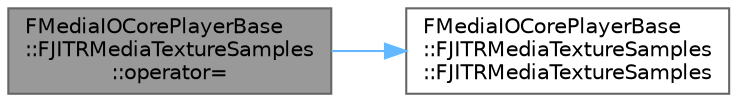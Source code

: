 digraph "FMediaIOCorePlayerBase::FJITRMediaTextureSamples::operator="
{
 // INTERACTIVE_SVG=YES
 // LATEX_PDF_SIZE
  bgcolor="transparent";
  edge [fontname=Helvetica,fontsize=10,labelfontname=Helvetica,labelfontsize=10];
  node [fontname=Helvetica,fontsize=10,shape=box,height=0.2,width=0.4];
  rankdir="LR";
  Node1 [id="Node000001",label="FMediaIOCorePlayerBase\l::FJITRMediaTextureSamples\l::operator=",height=0.2,width=0.4,color="gray40", fillcolor="grey60", style="filled", fontcolor="black",tooltip=" "];
  Node1 -> Node2 [id="edge1_Node000001_Node000002",color="steelblue1",style="solid",tooltip=" "];
  Node2 [id="Node000002",label="FMediaIOCorePlayerBase\l::FJITRMediaTextureSamples\l::FJITRMediaTextureSamples",height=0.2,width=0.4,color="grey40", fillcolor="white", style="filled",URL="$d9/d99/classFMediaIOCorePlayerBase_1_1FJITRMediaTextureSamples.html#a9a9f4eaf4832beba52709be19be52297",tooltip=" "];
}
